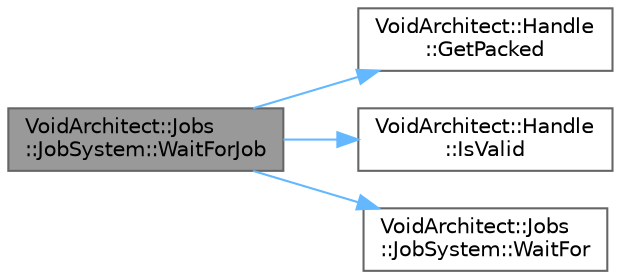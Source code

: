 digraph "VoidArchitect::Jobs::JobSystem::WaitForJob"
{
 // LATEX_PDF_SIZE
  bgcolor="transparent";
  edge [fontname=Helvetica,fontsize=10,labelfontname=Helvetica,labelfontsize=10];
  node [fontname=Helvetica,fontsize=10,shape=box,height=0.2,width=0.4];
  rankdir="LR";
  Node1 [id="Node000001",label="VoidArchitect::Jobs\l::JobSystem::WaitForJob",height=0.2,width=0.4,color="gray40", fillcolor="grey60", style="filled", fontcolor="black",tooltip="Wait for a job to complete (blocking)"];
  Node1 -> Node2 [id="edge1_Node000001_Node000002",color="steelblue1",style="solid",tooltip=" "];
  Node2 [id="Node000002",label="VoidArchitect::Handle\l::GetPacked",height=0.2,width=0.4,color="grey40", fillcolor="white", style="filled",URL="$struct_void_architect_1_1_handle.html#aeccb7ee65c0568d9ac858a7038831086",tooltip="Get packed representation as single uint32_t."];
  Node1 -> Node3 [id="edge2_Node000001_Node000003",color="steelblue1",style="solid",tooltip=" "];
  Node3 [id="Node000003",label="VoidArchitect::Handle\l::IsValid",height=0.2,width=0.4,color="grey40", fillcolor="white", style="filled",URL="$struct_void_architect_1_1_handle.html#a49c43ae80dcdba365c441051b2c9e6eb",tooltip="Check if the handle is valid."];
  Node1 -> Node4 [id="edge3_Node000001_Node000004",color="steelblue1",style="solid",tooltip=" "];
  Node4 [id="Node000004",label="VoidArchitect::Jobs\l::JobSystem::WaitFor",height=0.2,width=0.4,color="grey40", fillcolor="white", style="filled",URL="$class_void_architect_1_1_jobs_1_1_job_system.html#aa1bf5df4af3e5b827a184fe500ce7015",tooltip="Wait for a SyncPoint to be signaled (blocking)"];
}
